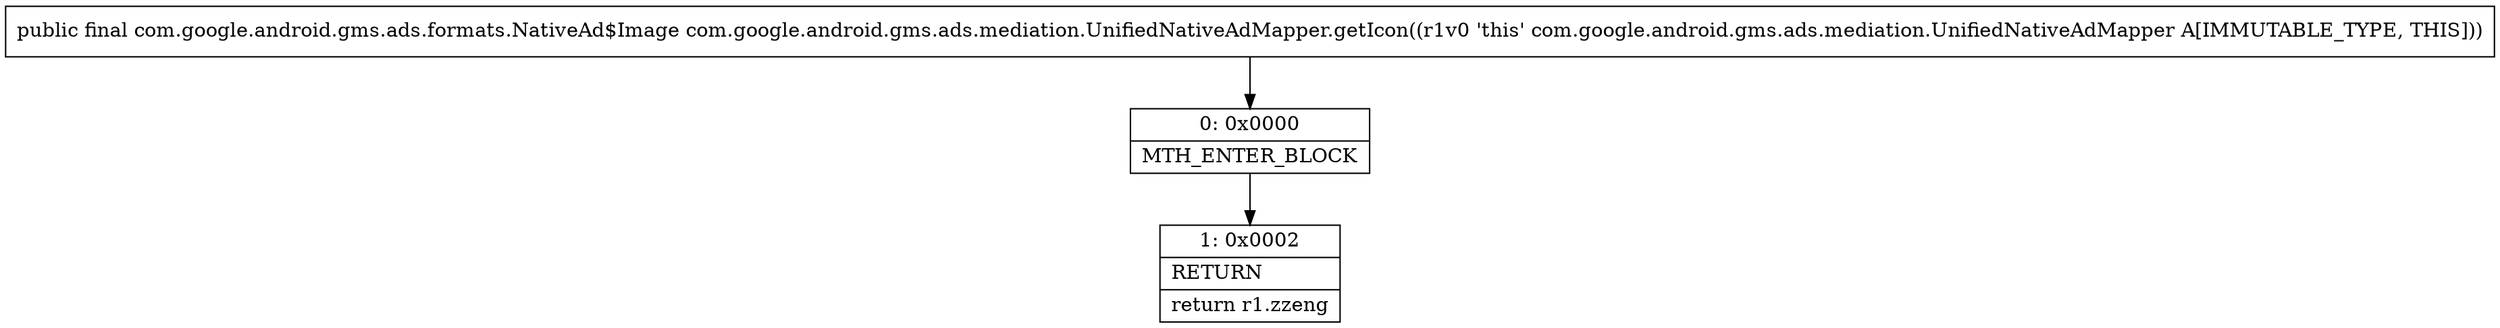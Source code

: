 digraph "CFG forcom.google.android.gms.ads.mediation.UnifiedNativeAdMapper.getIcon()Lcom\/google\/android\/gms\/ads\/formats\/NativeAd$Image;" {
Node_0 [shape=record,label="{0\:\ 0x0000|MTH_ENTER_BLOCK\l}"];
Node_1 [shape=record,label="{1\:\ 0x0002|RETURN\l|return r1.zzeng\l}"];
MethodNode[shape=record,label="{public final com.google.android.gms.ads.formats.NativeAd$Image com.google.android.gms.ads.mediation.UnifiedNativeAdMapper.getIcon((r1v0 'this' com.google.android.gms.ads.mediation.UnifiedNativeAdMapper A[IMMUTABLE_TYPE, THIS])) }"];
MethodNode -> Node_0;
Node_0 -> Node_1;
}

